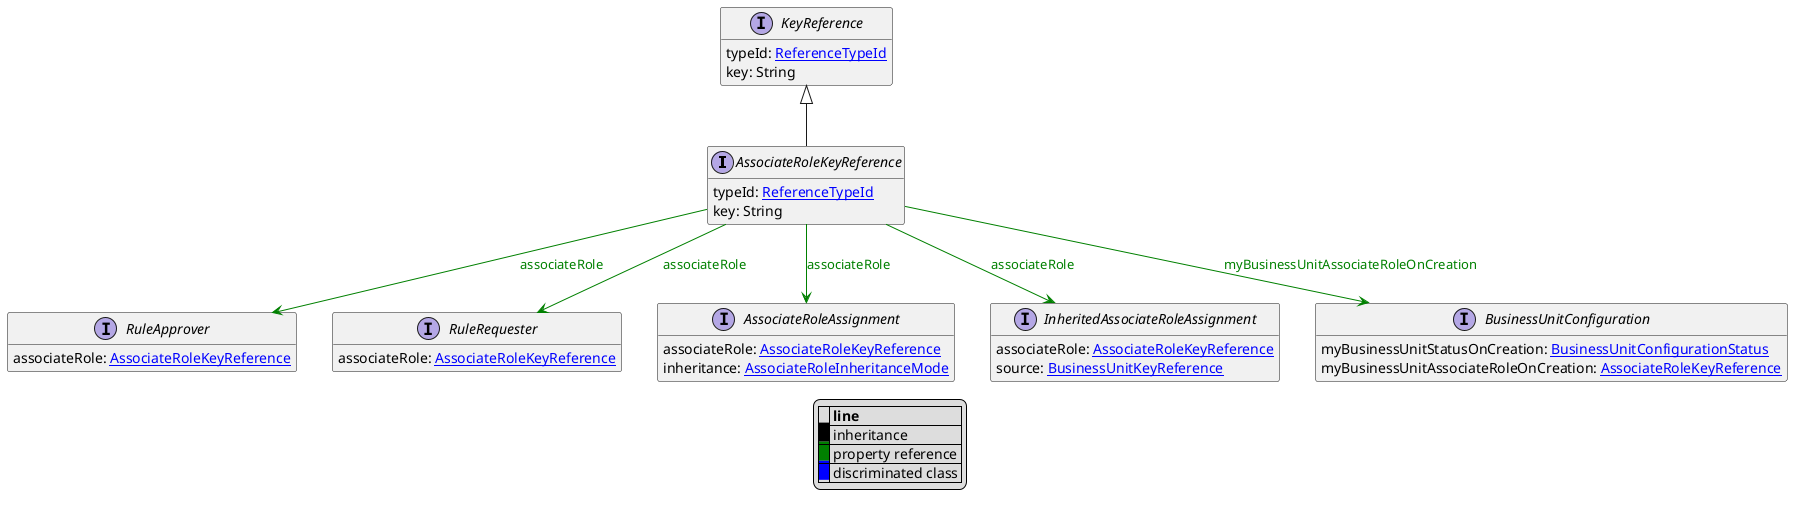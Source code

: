@startuml

hide empty fields
hide empty methods
legend
|= |= line |
|<back:black>   </back>| inheritance |
|<back:green>   </back>| property reference |
|<back:blue>   </back>| discriminated class |
endlegend
interface AssociateRoleKeyReference [[AssociateRoleKeyReference.svg]] extends KeyReference {
    typeId: [[ReferenceTypeId.svg ReferenceTypeId]]
    key: String
}
interface KeyReference [[KeyReference.svg]]  {
    typeId: [[ReferenceTypeId.svg ReferenceTypeId]]
    key: String
}


interface RuleApprover [[RuleApprover.svg]]  {
    associateRole: [[AssociateRoleKeyReference.svg AssociateRoleKeyReference]]
}
interface RuleRequester [[RuleRequester.svg]]  {
    associateRole: [[AssociateRoleKeyReference.svg AssociateRoleKeyReference]]
}
interface AssociateRoleAssignment [[AssociateRoleAssignment.svg]]  {
    associateRole: [[AssociateRoleKeyReference.svg AssociateRoleKeyReference]]
    inheritance: [[AssociateRoleInheritanceMode.svg AssociateRoleInheritanceMode]]
}
interface InheritedAssociateRoleAssignment [[InheritedAssociateRoleAssignment.svg]]  {
    associateRole: [[AssociateRoleKeyReference.svg AssociateRoleKeyReference]]
    source: [[BusinessUnitKeyReference.svg BusinessUnitKeyReference]]
}
interface BusinessUnitConfiguration [[BusinessUnitConfiguration.svg]]  {
    myBusinessUnitStatusOnCreation: [[BusinessUnitConfigurationStatus.svg BusinessUnitConfigurationStatus]]
    myBusinessUnitAssociateRoleOnCreation: [[AssociateRoleKeyReference.svg AssociateRoleKeyReference]]
}

AssociateRoleKeyReference --> RuleApprover #green;text:green : "associateRole"
AssociateRoleKeyReference --> RuleRequester #green;text:green : "associateRole"
AssociateRoleKeyReference --> AssociateRoleAssignment #green;text:green : "associateRole"
AssociateRoleKeyReference --> InheritedAssociateRoleAssignment #green;text:green : "associateRole"
AssociateRoleKeyReference --> BusinessUnitConfiguration #green;text:green : "myBusinessUnitAssociateRoleOnCreation"
@enduml
